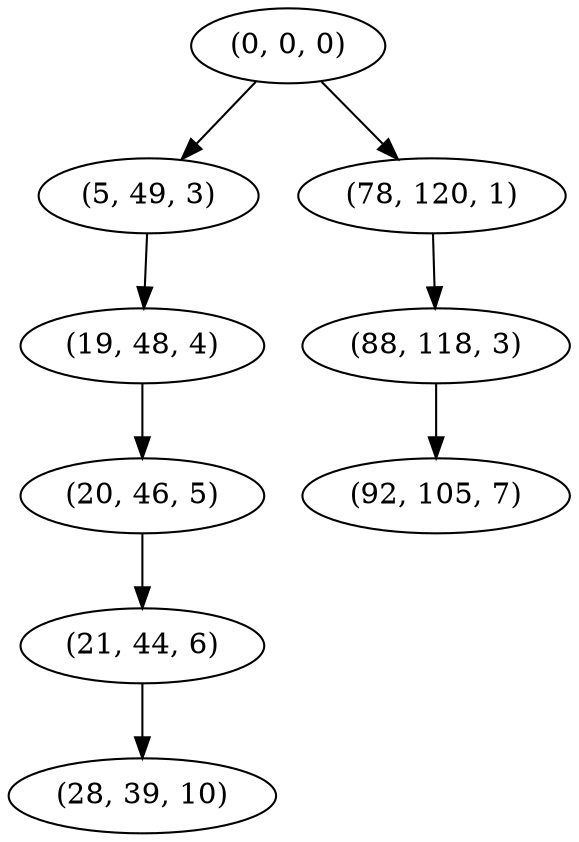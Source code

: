 digraph tree {
    "(0, 0, 0)";
    "(5, 49, 3)";
    "(19, 48, 4)";
    "(20, 46, 5)";
    "(21, 44, 6)";
    "(28, 39, 10)";
    "(78, 120, 1)";
    "(88, 118, 3)";
    "(92, 105, 7)";
    "(0, 0, 0)" -> "(5, 49, 3)";
    "(0, 0, 0)" -> "(78, 120, 1)";
    "(5, 49, 3)" -> "(19, 48, 4)";
    "(19, 48, 4)" -> "(20, 46, 5)";
    "(20, 46, 5)" -> "(21, 44, 6)";
    "(21, 44, 6)" -> "(28, 39, 10)";
    "(78, 120, 1)" -> "(88, 118, 3)";
    "(88, 118, 3)" -> "(92, 105, 7)";
}
